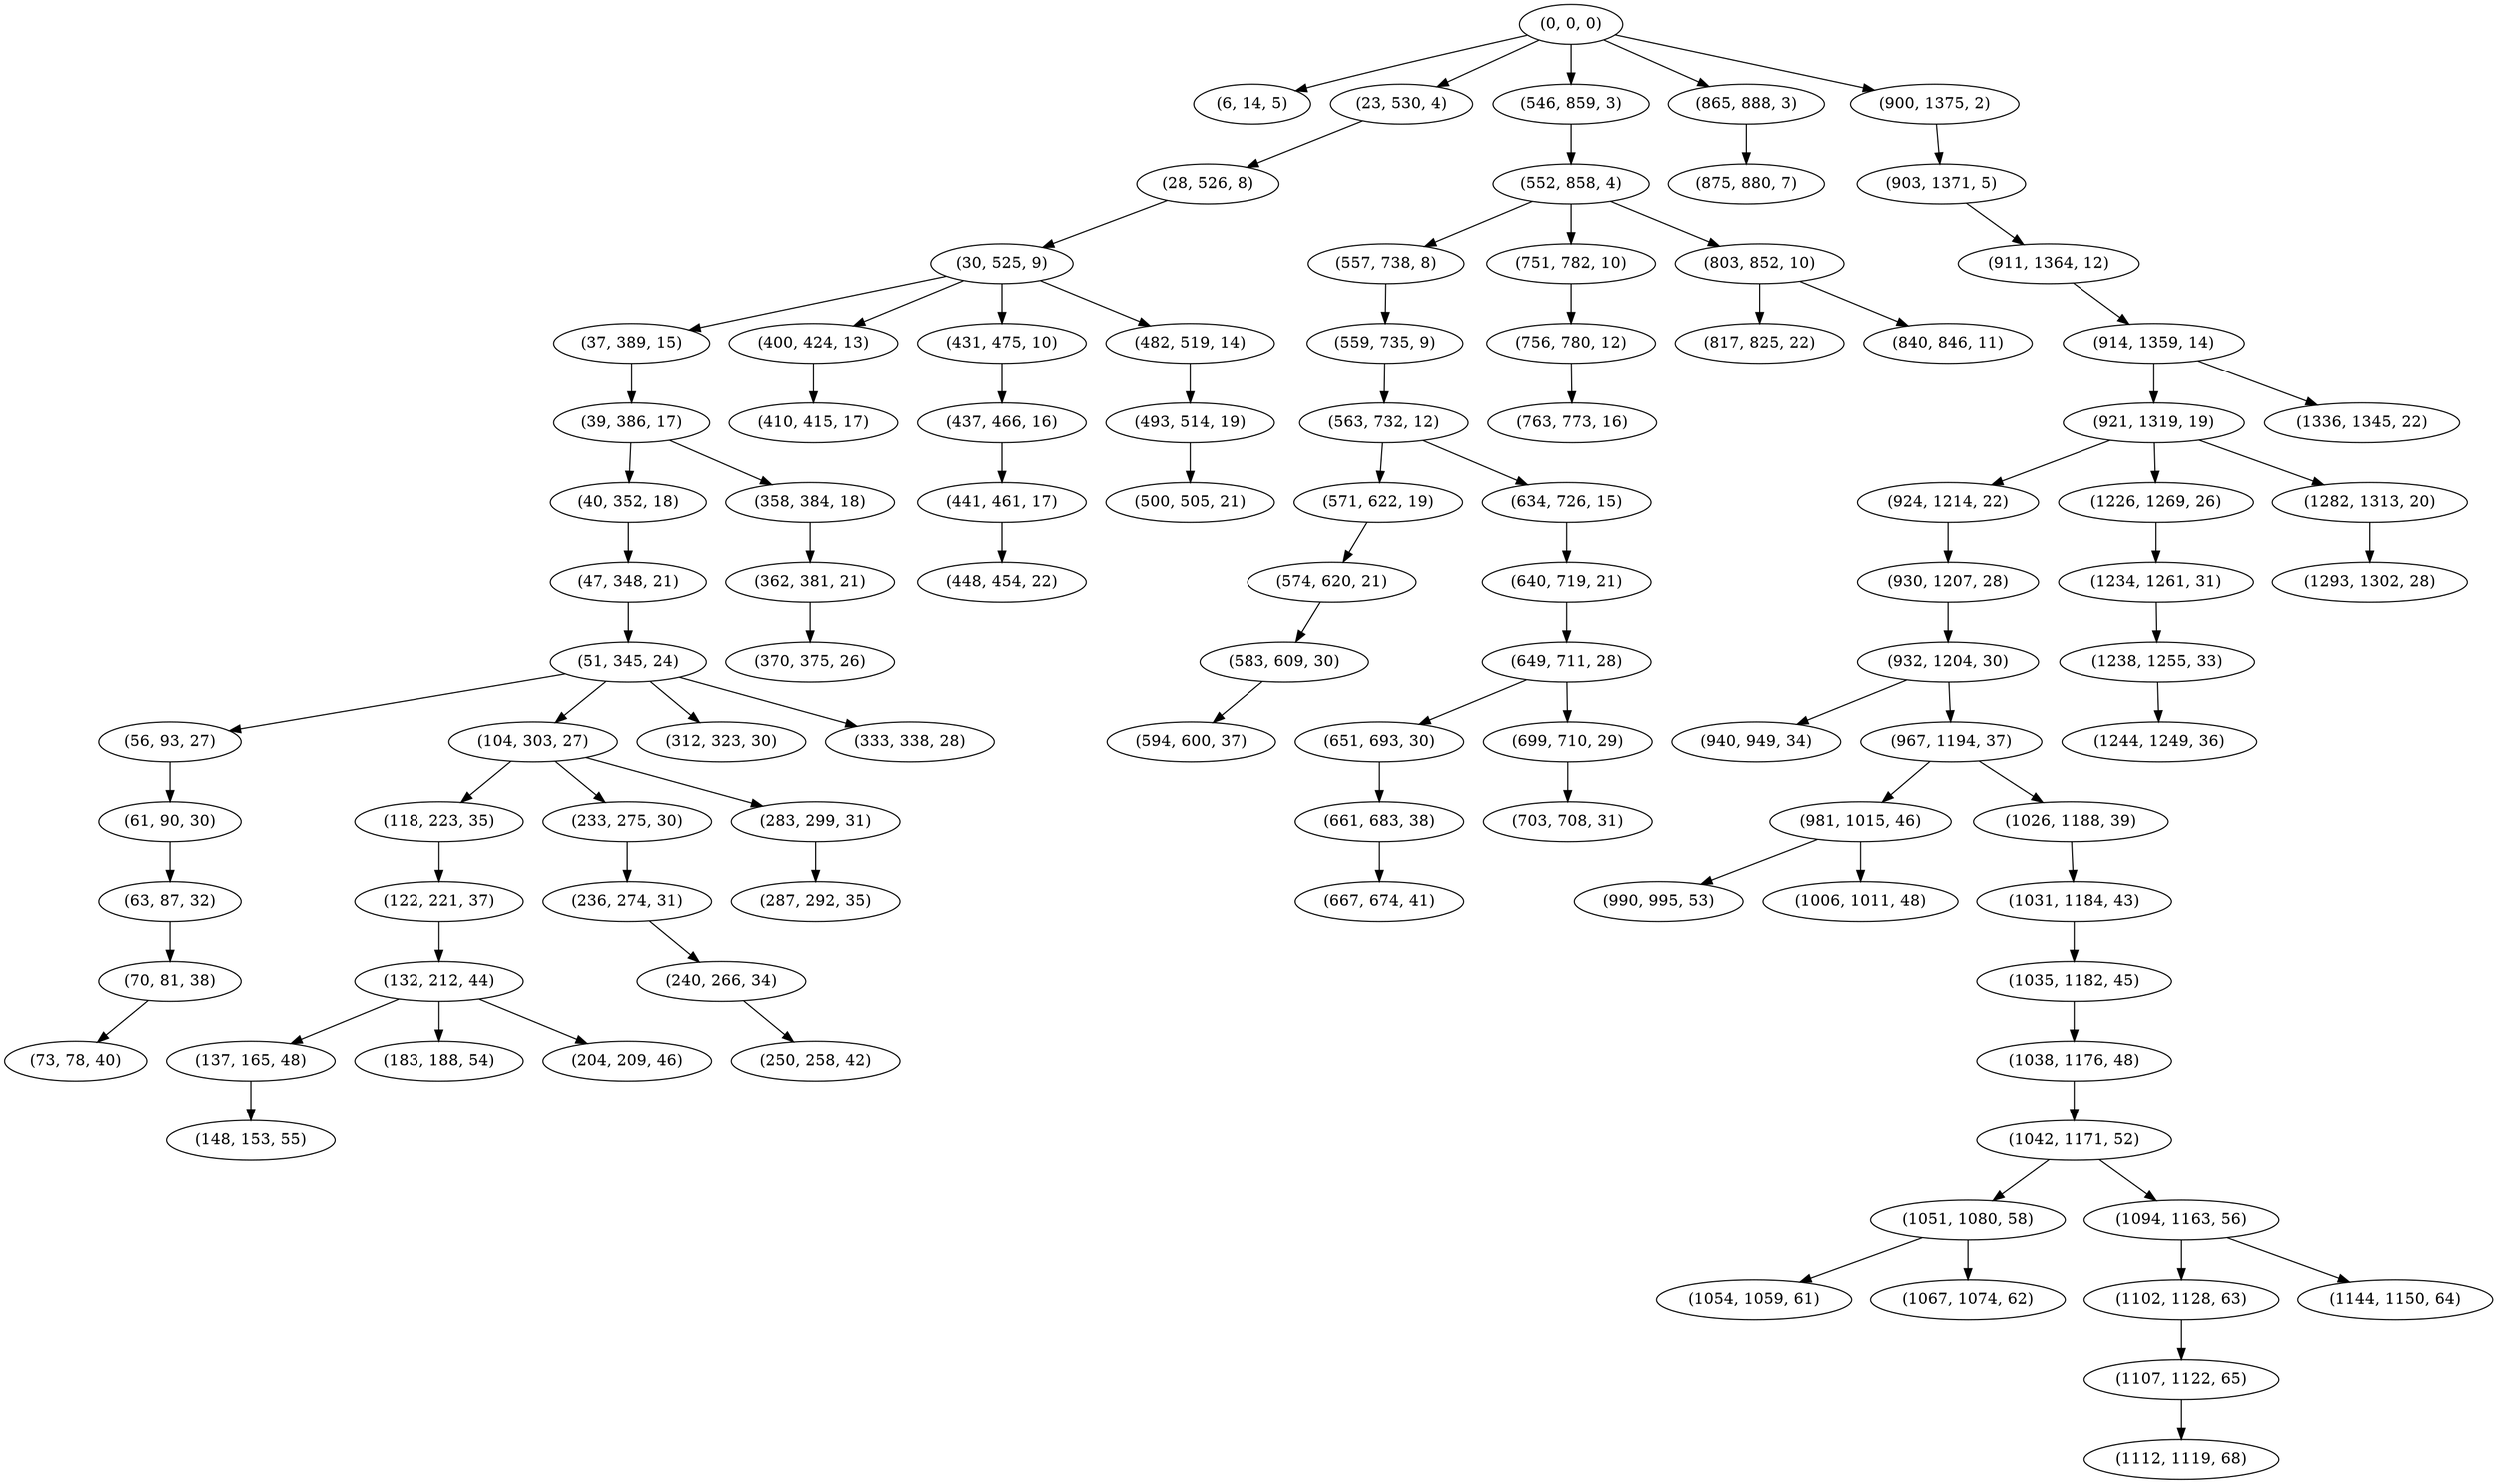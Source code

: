 digraph tree {
    "(0, 0, 0)";
    "(6, 14, 5)";
    "(23, 530, 4)";
    "(28, 526, 8)";
    "(30, 525, 9)";
    "(37, 389, 15)";
    "(39, 386, 17)";
    "(40, 352, 18)";
    "(47, 348, 21)";
    "(51, 345, 24)";
    "(56, 93, 27)";
    "(61, 90, 30)";
    "(63, 87, 32)";
    "(70, 81, 38)";
    "(73, 78, 40)";
    "(104, 303, 27)";
    "(118, 223, 35)";
    "(122, 221, 37)";
    "(132, 212, 44)";
    "(137, 165, 48)";
    "(148, 153, 55)";
    "(183, 188, 54)";
    "(204, 209, 46)";
    "(233, 275, 30)";
    "(236, 274, 31)";
    "(240, 266, 34)";
    "(250, 258, 42)";
    "(283, 299, 31)";
    "(287, 292, 35)";
    "(312, 323, 30)";
    "(333, 338, 28)";
    "(358, 384, 18)";
    "(362, 381, 21)";
    "(370, 375, 26)";
    "(400, 424, 13)";
    "(410, 415, 17)";
    "(431, 475, 10)";
    "(437, 466, 16)";
    "(441, 461, 17)";
    "(448, 454, 22)";
    "(482, 519, 14)";
    "(493, 514, 19)";
    "(500, 505, 21)";
    "(546, 859, 3)";
    "(552, 858, 4)";
    "(557, 738, 8)";
    "(559, 735, 9)";
    "(563, 732, 12)";
    "(571, 622, 19)";
    "(574, 620, 21)";
    "(583, 609, 30)";
    "(594, 600, 37)";
    "(634, 726, 15)";
    "(640, 719, 21)";
    "(649, 711, 28)";
    "(651, 693, 30)";
    "(661, 683, 38)";
    "(667, 674, 41)";
    "(699, 710, 29)";
    "(703, 708, 31)";
    "(751, 782, 10)";
    "(756, 780, 12)";
    "(763, 773, 16)";
    "(803, 852, 10)";
    "(817, 825, 22)";
    "(840, 846, 11)";
    "(865, 888, 3)";
    "(875, 880, 7)";
    "(900, 1375, 2)";
    "(903, 1371, 5)";
    "(911, 1364, 12)";
    "(914, 1359, 14)";
    "(921, 1319, 19)";
    "(924, 1214, 22)";
    "(930, 1207, 28)";
    "(932, 1204, 30)";
    "(940, 949, 34)";
    "(967, 1194, 37)";
    "(981, 1015, 46)";
    "(990, 995, 53)";
    "(1006, 1011, 48)";
    "(1026, 1188, 39)";
    "(1031, 1184, 43)";
    "(1035, 1182, 45)";
    "(1038, 1176, 48)";
    "(1042, 1171, 52)";
    "(1051, 1080, 58)";
    "(1054, 1059, 61)";
    "(1067, 1074, 62)";
    "(1094, 1163, 56)";
    "(1102, 1128, 63)";
    "(1107, 1122, 65)";
    "(1112, 1119, 68)";
    "(1144, 1150, 64)";
    "(1226, 1269, 26)";
    "(1234, 1261, 31)";
    "(1238, 1255, 33)";
    "(1244, 1249, 36)";
    "(1282, 1313, 20)";
    "(1293, 1302, 28)";
    "(1336, 1345, 22)";
    "(0, 0, 0)" -> "(6, 14, 5)";
    "(0, 0, 0)" -> "(23, 530, 4)";
    "(0, 0, 0)" -> "(546, 859, 3)";
    "(0, 0, 0)" -> "(865, 888, 3)";
    "(0, 0, 0)" -> "(900, 1375, 2)";
    "(23, 530, 4)" -> "(28, 526, 8)";
    "(28, 526, 8)" -> "(30, 525, 9)";
    "(30, 525, 9)" -> "(37, 389, 15)";
    "(30, 525, 9)" -> "(400, 424, 13)";
    "(30, 525, 9)" -> "(431, 475, 10)";
    "(30, 525, 9)" -> "(482, 519, 14)";
    "(37, 389, 15)" -> "(39, 386, 17)";
    "(39, 386, 17)" -> "(40, 352, 18)";
    "(39, 386, 17)" -> "(358, 384, 18)";
    "(40, 352, 18)" -> "(47, 348, 21)";
    "(47, 348, 21)" -> "(51, 345, 24)";
    "(51, 345, 24)" -> "(56, 93, 27)";
    "(51, 345, 24)" -> "(104, 303, 27)";
    "(51, 345, 24)" -> "(312, 323, 30)";
    "(51, 345, 24)" -> "(333, 338, 28)";
    "(56, 93, 27)" -> "(61, 90, 30)";
    "(61, 90, 30)" -> "(63, 87, 32)";
    "(63, 87, 32)" -> "(70, 81, 38)";
    "(70, 81, 38)" -> "(73, 78, 40)";
    "(104, 303, 27)" -> "(118, 223, 35)";
    "(104, 303, 27)" -> "(233, 275, 30)";
    "(104, 303, 27)" -> "(283, 299, 31)";
    "(118, 223, 35)" -> "(122, 221, 37)";
    "(122, 221, 37)" -> "(132, 212, 44)";
    "(132, 212, 44)" -> "(137, 165, 48)";
    "(132, 212, 44)" -> "(183, 188, 54)";
    "(132, 212, 44)" -> "(204, 209, 46)";
    "(137, 165, 48)" -> "(148, 153, 55)";
    "(233, 275, 30)" -> "(236, 274, 31)";
    "(236, 274, 31)" -> "(240, 266, 34)";
    "(240, 266, 34)" -> "(250, 258, 42)";
    "(283, 299, 31)" -> "(287, 292, 35)";
    "(358, 384, 18)" -> "(362, 381, 21)";
    "(362, 381, 21)" -> "(370, 375, 26)";
    "(400, 424, 13)" -> "(410, 415, 17)";
    "(431, 475, 10)" -> "(437, 466, 16)";
    "(437, 466, 16)" -> "(441, 461, 17)";
    "(441, 461, 17)" -> "(448, 454, 22)";
    "(482, 519, 14)" -> "(493, 514, 19)";
    "(493, 514, 19)" -> "(500, 505, 21)";
    "(546, 859, 3)" -> "(552, 858, 4)";
    "(552, 858, 4)" -> "(557, 738, 8)";
    "(552, 858, 4)" -> "(751, 782, 10)";
    "(552, 858, 4)" -> "(803, 852, 10)";
    "(557, 738, 8)" -> "(559, 735, 9)";
    "(559, 735, 9)" -> "(563, 732, 12)";
    "(563, 732, 12)" -> "(571, 622, 19)";
    "(563, 732, 12)" -> "(634, 726, 15)";
    "(571, 622, 19)" -> "(574, 620, 21)";
    "(574, 620, 21)" -> "(583, 609, 30)";
    "(583, 609, 30)" -> "(594, 600, 37)";
    "(634, 726, 15)" -> "(640, 719, 21)";
    "(640, 719, 21)" -> "(649, 711, 28)";
    "(649, 711, 28)" -> "(651, 693, 30)";
    "(649, 711, 28)" -> "(699, 710, 29)";
    "(651, 693, 30)" -> "(661, 683, 38)";
    "(661, 683, 38)" -> "(667, 674, 41)";
    "(699, 710, 29)" -> "(703, 708, 31)";
    "(751, 782, 10)" -> "(756, 780, 12)";
    "(756, 780, 12)" -> "(763, 773, 16)";
    "(803, 852, 10)" -> "(817, 825, 22)";
    "(803, 852, 10)" -> "(840, 846, 11)";
    "(865, 888, 3)" -> "(875, 880, 7)";
    "(900, 1375, 2)" -> "(903, 1371, 5)";
    "(903, 1371, 5)" -> "(911, 1364, 12)";
    "(911, 1364, 12)" -> "(914, 1359, 14)";
    "(914, 1359, 14)" -> "(921, 1319, 19)";
    "(914, 1359, 14)" -> "(1336, 1345, 22)";
    "(921, 1319, 19)" -> "(924, 1214, 22)";
    "(921, 1319, 19)" -> "(1226, 1269, 26)";
    "(921, 1319, 19)" -> "(1282, 1313, 20)";
    "(924, 1214, 22)" -> "(930, 1207, 28)";
    "(930, 1207, 28)" -> "(932, 1204, 30)";
    "(932, 1204, 30)" -> "(940, 949, 34)";
    "(932, 1204, 30)" -> "(967, 1194, 37)";
    "(967, 1194, 37)" -> "(981, 1015, 46)";
    "(967, 1194, 37)" -> "(1026, 1188, 39)";
    "(981, 1015, 46)" -> "(990, 995, 53)";
    "(981, 1015, 46)" -> "(1006, 1011, 48)";
    "(1026, 1188, 39)" -> "(1031, 1184, 43)";
    "(1031, 1184, 43)" -> "(1035, 1182, 45)";
    "(1035, 1182, 45)" -> "(1038, 1176, 48)";
    "(1038, 1176, 48)" -> "(1042, 1171, 52)";
    "(1042, 1171, 52)" -> "(1051, 1080, 58)";
    "(1042, 1171, 52)" -> "(1094, 1163, 56)";
    "(1051, 1080, 58)" -> "(1054, 1059, 61)";
    "(1051, 1080, 58)" -> "(1067, 1074, 62)";
    "(1094, 1163, 56)" -> "(1102, 1128, 63)";
    "(1094, 1163, 56)" -> "(1144, 1150, 64)";
    "(1102, 1128, 63)" -> "(1107, 1122, 65)";
    "(1107, 1122, 65)" -> "(1112, 1119, 68)";
    "(1226, 1269, 26)" -> "(1234, 1261, 31)";
    "(1234, 1261, 31)" -> "(1238, 1255, 33)";
    "(1238, 1255, 33)" -> "(1244, 1249, 36)";
    "(1282, 1313, 20)" -> "(1293, 1302, 28)";
}

